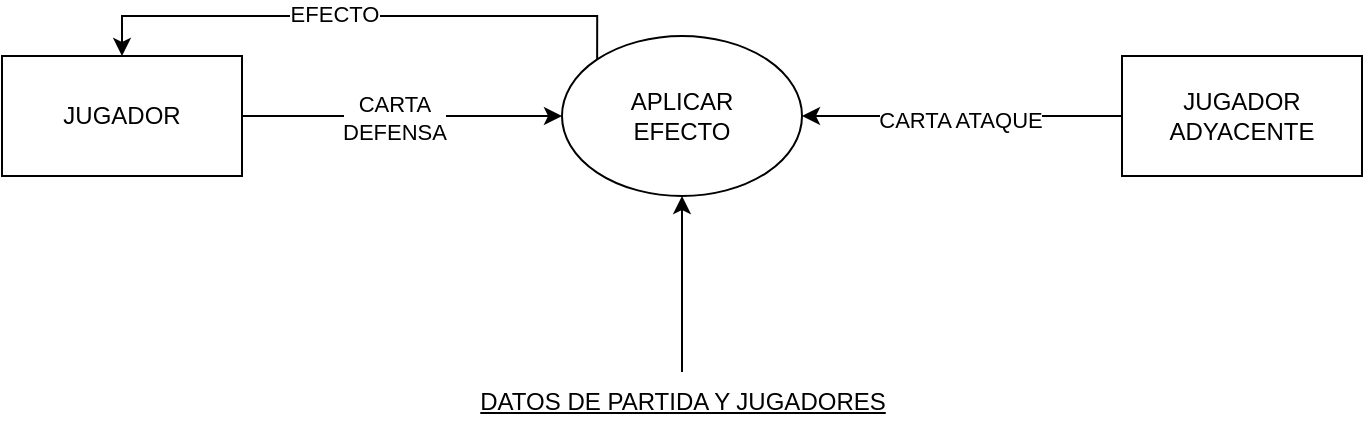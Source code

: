 <mxfile version="21.7.2" type="github">
  <diagram name="Page-1" id="8b3RUvsKwVkY5XQi4mJK">
    <mxGraphModel dx="1114" dy="615" grid="1" gridSize="10" guides="1" tooltips="1" connect="1" arrows="1" fold="1" page="1" pageScale="1" pageWidth="1390" pageHeight="980" math="0" shadow="0">
      <root>
        <mxCell id="0" />
        <mxCell id="1" parent="0" />
        <mxCell id="zOoTGc-9CBcz2V7OulLe-6" style="edgeStyle=orthogonalEdgeStyle;rounded=0;orthogonalLoop=1;jettySize=auto;html=1;exitX=1;exitY=0.5;exitDx=0;exitDy=0;" edge="1" parent="1" source="zOoTGc-9CBcz2V7OulLe-1" target="zOoTGc-9CBcz2V7OulLe-3">
          <mxGeometry relative="1" as="geometry" />
        </mxCell>
        <mxCell id="zOoTGc-9CBcz2V7OulLe-7" value="&lt;div&gt;CARTA&lt;/div&gt;&lt;div&gt;DEFENSA&lt;br&gt;&lt;/div&gt;" style="edgeLabel;html=1;align=center;verticalAlign=middle;resizable=0;points=[];" vertex="1" connectable="0" parent="zOoTGc-9CBcz2V7OulLe-6">
          <mxGeometry x="-0.05" y="-1" relative="1" as="geometry">
            <mxPoint as="offset" />
          </mxGeometry>
        </mxCell>
        <mxCell id="zOoTGc-9CBcz2V7OulLe-1" value="JUGADOR" style="rounded=0;whiteSpace=wrap;html=1;" vertex="1" parent="1">
          <mxGeometry x="200" y="290" width="120" height="60" as="geometry" />
        </mxCell>
        <mxCell id="zOoTGc-9CBcz2V7OulLe-4" style="edgeStyle=orthogonalEdgeStyle;rounded=0;orthogonalLoop=1;jettySize=auto;html=1;exitX=0;exitY=0.5;exitDx=0;exitDy=0;entryX=1;entryY=0.5;entryDx=0;entryDy=0;" edge="1" parent="1" source="zOoTGc-9CBcz2V7OulLe-2" target="zOoTGc-9CBcz2V7OulLe-3">
          <mxGeometry relative="1" as="geometry" />
        </mxCell>
        <mxCell id="zOoTGc-9CBcz2V7OulLe-5" value="CARTA ATAQUE" style="edgeLabel;html=1;align=center;verticalAlign=middle;resizable=0;points=[];" vertex="1" connectable="0" parent="zOoTGc-9CBcz2V7OulLe-4">
          <mxGeometry x="0.013" y="2" relative="1" as="geometry">
            <mxPoint as="offset" />
          </mxGeometry>
        </mxCell>
        <mxCell id="zOoTGc-9CBcz2V7OulLe-2" value="&lt;div&gt;JUGADOR&lt;/div&gt;&lt;div&gt;ADYACENTE&lt;br&gt;&lt;/div&gt;" style="rounded=0;whiteSpace=wrap;html=1;" vertex="1" parent="1">
          <mxGeometry x="760" y="290" width="120" height="60" as="geometry" />
        </mxCell>
        <mxCell id="zOoTGc-9CBcz2V7OulLe-8" style="edgeStyle=orthogonalEdgeStyle;rounded=0;orthogonalLoop=1;jettySize=auto;html=1;exitX=0;exitY=0;exitDx=0;exitDy=0;entryX=0.5;entryY=0;entryDx=0;entryDy=0;" edge="1" parent="1" source="zOoTGc-9CBcz2V7OulLe-3" target="zOoTGc-9CBcz2V7OulLe-1">
          <mxGeometry relative="1" as="geometry">
            <Array as="points">
              <mxPoint x="498" y="270" />
              <mxPoint x="260" y="270" />
            </Array>
          </mxGeometry>
        </mxCell>
        <mxCell id="zOoTGc-9CBcz2V7OulLe-9" value="EFECTO" style="edgeLabel;html=1;align=center;verticalAlign=middle;resizable=0;points=[];" vertex="1" connectable="0" parent="zOoTGc-9CBcz2V7OulLe-8">
          <mxGeometry x="0.098" y="-1" relative="1" as="geometry">
            <mxPoint as="offset" />
          </mxGeometry>
        </mxCell>
        <mxCell id="zOoTGc-9CBcz2V7OulLe-3" value="&lt;div&gt;APLICAR &lt;br&gt;&lt;/div&gt;&lt;div&gt;EFECTO&lt;br&gt;&lt;/div&gt;" style="ellipse;whiteSpace=wrap;html=1;" vertex="1" parent="1">
          <mxGeometry x="480" y="280" width="120" height="80" as="geometry" />
        </mxCell>
        <mxCell id="zOoTGc-9CBcz2V7OulLe-11" style="edgeStyle=orthogonalEdgeStyle;rounded=0;orthogonalLoop=1;jettySize=auto;html=1;entryX=0.5;entryY=1;entryDx=0;entryDy=0;" edge="1" parent="1" source="zOoTGc-9CBcz2V7OulLe-10" target="zOoTGc-9CBcz2V7OulLe-3">
          <mxGeometry relative="1" as="geometry" />
        </mxCell>
        <mxCell id="zOoTGc-9CBcz2V7OulLe-10" value="&lt;u&gt;DATOS DE PARTIDA Y JUGADORES&lt;br&gt;&lt;/u&gt;" style="text;html=1;align=center;verticalAlign=middle;resizable=0;points=[];autosize=1;strokeColor=none;fillColor=none;" vertex="1" parent="1">
          <mxGeometry x="430" y="448" width="220" height="30" as="geometry" />
        </mxCell>
      </root>
    </mxGraphModel>
  </diagram>
</mxfile>
